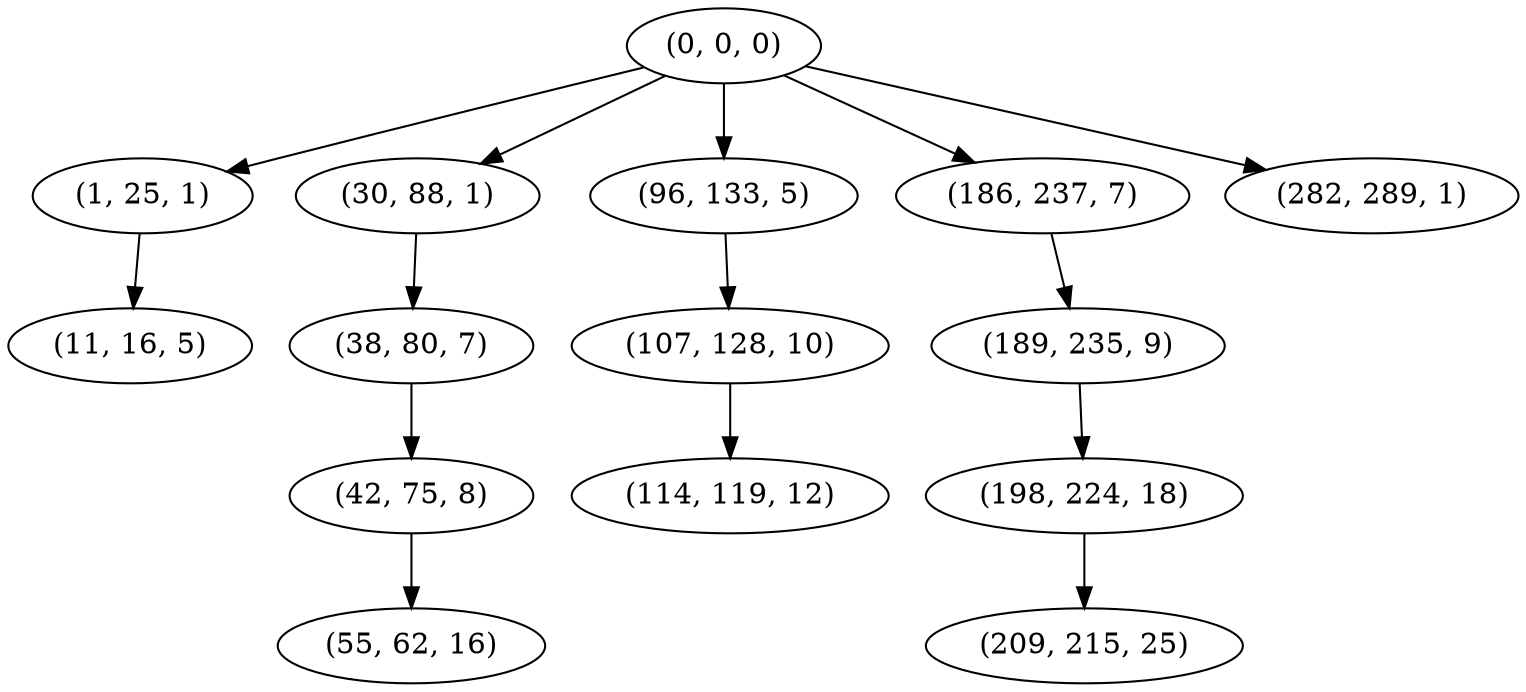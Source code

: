 digraph tree {
    "(0, 0, 0)";
    "(1, 25, 1)";
    "(11, 16, 5)";
    "(30, 88, 1)";
    "(38, 80, 7)";
    "(42, 75, 8)";
    "(55, 62, 16)";
    "(96, 133, 5)";
    "(107, 128, 10)";
    "(114, 119, 12)";
    "(186, 237, 7)";
    "(189, 235, 9)";
    "(198, 224, 18)";
    "(209, 215, 25)";
    "(282, 289, 1)";
    "(0, 0, 0)" -> "(1, 25, 1)";
    "(0, 0, 0)" -> "(30, 88, 1)";
    "(0, 0, 0)" -> "(96, 133, 5)";
    "(0, 0, 0)" -> "(186, 237, 7)";
    "(0, 0, 0)" -> "(282, 289, 1)";
    "(1, 25, 1)" -> "(11, 16, 5)";
    "(30, 88, 1)" -> "(38, 80, 7)";
    "(38, 80, 7)" -> "(42, 75, 8)";
    "(42, 75, 8)" -> "(55, 62, 16)";
    "(96, 133, 5)" -> "(107, 128, 10)";
    "(107, 128, 10)" -> "(114, 119, 12)";
    "(186, 237, 7)" -> "(189, 235, 9)";
    "(189, 235, 9)" -> "(198, 224, 18)";
    "(198, 224, 18)" -> "(209, 215, 25)";
}
